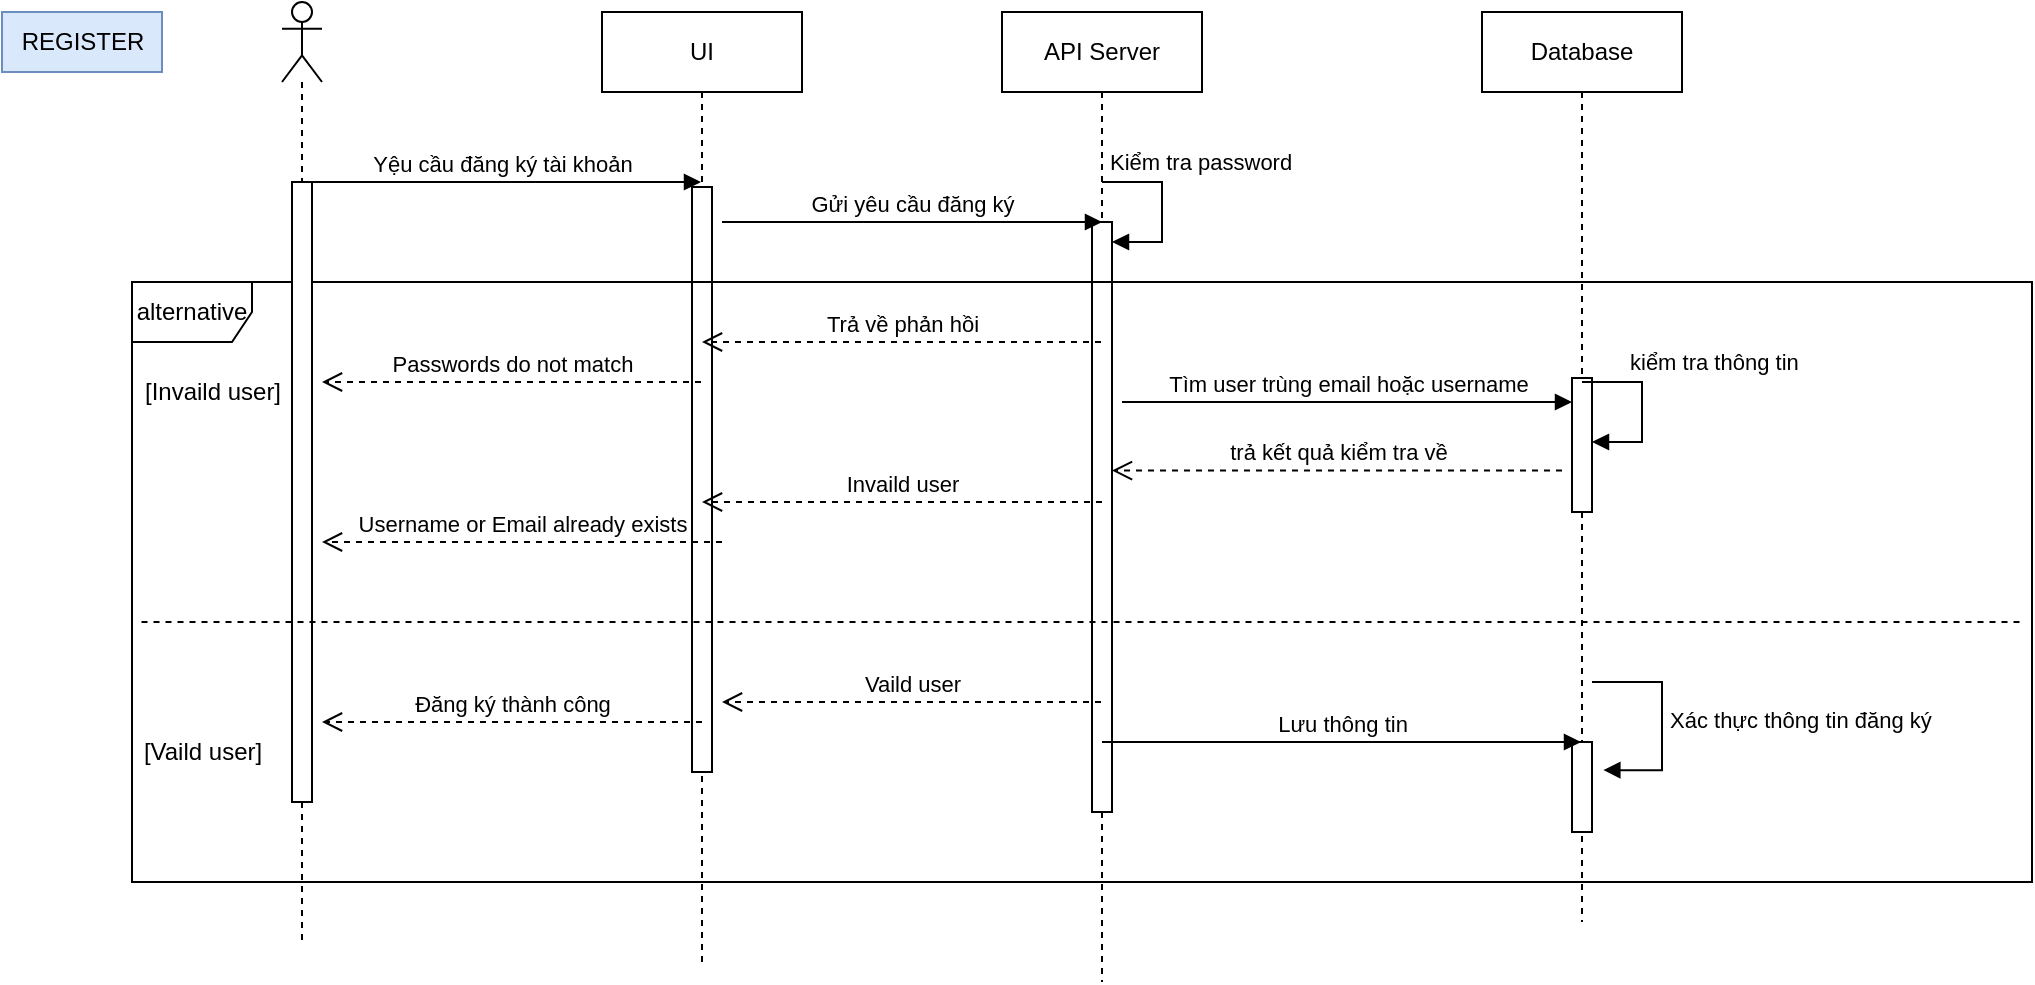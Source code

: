 <mxfile version="24.8.4">
  <diagram name="Trang-1" id="-a8Z6UhnuRNHjZpXbeR-">
    <mxGraphModel dx="1961" dy="526" grid="1" gridSize="10" guides="1" tooltips="1" connect="1" arrows="1" fold="1" page="1" pageScale="1" pageWidth="827" pageHeight="1169" math="0" shadow="0">
      <root>
        <mxCell id="0" />
        <mxCell id="1" parent="0" />
        <mxCell id="4mUNGZykfSJRsMWHa9BW-7" value="REGISTER&lt;br&gt;" style="text;html=1;align=center;verticalAlign=middle;resizable=0;points=[];autosize=1;strokeColor=#6c8ebf;fillColor=#dae8fc;" parent="1" vertex="1">
          <mxGeometry x="-200" y="95" width="80" height="30" as="geometry" />
        </mxCell>
        <mxCell id="4mUNGZykfSJRsMWHa9BW-8" value="" style="shape=umlLifeline;perimeter=lifelinePerimeter;whiteSpace=wrap;html=1;container=1;dropTarget=0;collapsible=0;recursiveResize=0;outlineConnect=0;portConstraint=eastwest;newEdgeStyle={&quot;curved&quot;:0,&quot;rounded&quot;:0};participant=umlActor;" parent="1" vertex="1">
          <mxGeometry x="-60" y="90" width="20" height="470" as="geometry" />
        </mxCell>
        <mxCell id="4mUNGZykfSJRsMWHa9BW-9" value="UI" style="shape=umlLifeline;perimeter=lifelinePerimeter;whiteSpace=wrap;html=1;container=1;dropTarget=0;collapsible=0;recursiveResize=0;outlineConnect=0;portConstraint=eastwest;newEdgeStyle={&quot;curved&quot;:0,&quot;rounded&quot;:0};" parent="1" vertex="1">
          <mxGeometry x="100" y="95" width="100" height="475" as="geometry" />
        </mxCell>
        <mxCell id="4mUNGZykfSJRsMWHa9BW-16" value="" style="html=1;points=[[0,0,0,0,5],[0,1,0,0,-5],[1,0,0,0,5],[1,1,0,0,-5]];perimeter=orthogonalPerimeter;outlineConnect=0;targetShapes=umlLifeline;portConstraint=eastwest;newEdgeStyle={&quot;curved&quot;:0,&quot;rounded&quot;:0};" parent="4mUNGZykfSJRsMWHa9BW-9" vertex="1">
          <mxGeometry x="45" y="87.5" width="10" height="292.5" as="geometry" />
        </mxCell>
        <mxCell id="4mUNGZykfSJRsMWHa9BW-10" value="API Server" style="shape=umlLifeline;perimeter=lifelinePerimeter;whiteSpace=wrap;html=1;container=1;dropTarget=0;collapsible=0;recursiveResize=0;outlineConnect=0;portConstraint=eastwest;newEdgeStyle={&quot;curved&quot;:0,&quot;rounded&quot;:0};" parent="1" vertex="1">
          <mxGeometry x="300" y="95" width="100" height="485" as="geometry" />
        </mxCell>
        <mxCell id="4mUNGZykfSJRsMWHa9BW-56" value="" style="html=1;points=[[0,0,0,0,5],[0,1,0,0,-5],[1,0,0,0,5],[1,1,0,0,-5]];perimeter=orthogonalPerimeter;outlineConnect=0;targetShapes=umlLifeline;portConstraint=eastwest;newEdgeStyle={&quot;curved&quot;:0,&quot;rounded&quot;:0};" parent="4mUNGZykfSJRsMWHa9BW-10" vertex="1">
          <mxGeometry x="45" y="105" width="10" height="295" as="geometry" />
        </mxCell>
        <mxCell id="4mUNGZykfSJRsMWHa9BW-11" value="Database" style="shape=umlLifeline;perimeter=lifelinePerimeter;whiteSpace=wrap;html=1;container=1;dropTarget=0;collapsible=0;recursiveResize=0;outlineConnect=0;portConstraint=eastwest;newEdgeStyle={&quot;curved&quot;:0,&quot;rounded&quot;:0};" parent="1" vertex="1">
          <mxGeometry x="540" y="95" width="100" height="455" as="geometry" />
        </mxCell>
        <mxCell id="4mUNGZykfSJRsMWHa9BW-37" value="" style="html=1;points=[[0,0,0,0,5],[0,1,0,0,-5],[1,0,0,0,5],[1,1,0,0,-5]];perimeter=orthogonalPerimeter;outlineConnect=0;targetShapes=umlLifeline;portConstraint=eastwest;newEdgeStyle={&quot;curved&quot;:0,&quot;rounded&quot;:0};" parent="4mUNGZykfSJRsMWHa9BW-11" vertex="1">
          <mxGeometry x="45" y="365" width="10" height="45" as="geometry" />
        </mxCell>
        <mxCell id="enZPoDcmj9S5zknJX-PJ-5" value="" style="html=1;points=[[0,0,0,0,5],[0,1,0,0,-5],[1,0,0,0,5],[1,1,0,0,-5]];perimeter=orthogonalPerimeter;outlineConnect=0;targetShapes=umlLifeline;portConstraint=eastwest;newEdgeStyle={&quot;curved&quot;:0,&quot;rounded&quot;:0};" vertex="1" parent="4mUNGZykfSJRsMWHa9BW-11">
          <mxGeometry x="45" y="183" width="10" height="67" as="geometry" />
        </mxCell>
        <mxCell id="4mUNGZykfSJRsMWHa9BW-12" value="Yệu cầu đăng ký tài khoản&lt;br&gt;" style="html=1;verticalAlign=bottom;endArrow=block;curved=0;rounded=0;" parent="1" target="4mUNGZykfSJRsMWHa9BW-9" edge="1">
          <mxGeometry width="80" relative="1" as="geometry">
            <mxPoint x="-50" y="180" as="sourcePoint" />
            <mxPoint x="30" y="190" as="targetPoint" />
          </mxGeometry>
        </mxCell>
        <mxCell id="4mUNGZykfSJRsMWHa9BW-13" value="Gửi yêu cầu đăng ký" style="html=1;verticalAlign=bottom;endArrow=block;curved=0;rounded=0;" parent="1" edge="1">
          <mxGeometry width="80" relative="1" as="geometry">
            <mxPoint x="160" y="200" as="sourcePoint" />
            <mxPoint x="350" y="200" as="targetPoint" />
          </mxGeometry>
        </mxCell>
        <mxCell id="4mUNGZykfSJRsMWHa9BW-20" value="Lưu thông tin" style="html=1;verticalAlign=bottom;endArrow=block;curved=0;rounded=0;" parent="1" edge="1" target="4mUNGZykfSJRsMWHa9BW-11">
          <mxGeometry width="80" relative="1" as="geometry">
            <mxPoint x="350" y="460" as="sourcePoint" />
            <mxPoint x="570" y="460" as="targetPoint" />
            <mxPoint as="offset" />
          </mxGeometry>
        </mxCell>
        <mxCell id="4mUNGZykfSJRsMWHa9BW-23" value="alternative" style="shape=umlFrame;whiteSpace=wrap;html=1;pointerEvents=0;" parent="1" vertex="1">
          <mxGeometry x="-135" y="230" width="950" height="300" as="geometry" />
        </mxCell>
        <mxCell id="4mUNGZykfSJRsMWHa9BW-24" value="Invaild user" style="html=1;verticalAlign=bottom;endArrow=open;dashed=1;endSize=8;curved=0;rounded=0;" parent="1" edge="1">
          <mxGeometry relative="1" as="geometry">
            <mxPoint x="350" y="340" as="sourcePoint" />
            <mxPoint x="150" y="340" as="targetPoint" />
          </mxGeometry>
        </mxCell>
        <mxCell id="4mUNGZykfSJRsMWHa9BW-26" value="[Invaild user]" style="text;html=1;align=center;verticalAlign=middle;resizable=0;points=[];autosize=1;strokeColor=none;fillColor=none;" parent="1" vertex="1">
          <mxGeometry x="-140" y="270" width="90" height="30" as="geometry" />
        </mxCell>
        <mxCell id="4mUNGZykfSJRsMWHa9BW-27" value="[Vaild user]" style="text;html=1;align=center;verticalAlign=middle;resizable=0;points=[];autosize=1;strokeColor=none;fillColor=none;" parent="1" vertex="1">
          <mxGeometry x="-140" y="450" width="80" height="30" as="geometry" />
        </mxCell>
        <mxCell id="4mUNGZykfSJRsMWHa9BW-28" value="Vaild user" style="html=1;verticalAlign=bottom;endArrow=open;dashed=1;endSize=8;curved=0;rounded=0;" parent="1" edge="1">
          <mxGeometry relative="1" as="geometry">
            <mxPoint x="349.5" y="440.0" as="sourcePoint" />
            <mxPoint x="160" y="440.0" as="targetPoint" />
          </mxGeometry>
        </mxCell>
        <mxCell id="4mUNGZykfSJRsMWHa9BW-29" value="Username or Email already exists" style="html=1;verticalAlign=bottom;endArrow=open;dashed=1;endSize=8;curved=0;rounded=0;" parent="1" edge="1">
          <mxGeometry relative="1" as="geometry">
            <mxPoint x="160" y="360" as="sourcePoint" />
            <mxPoint x="-40" y="360" as="targetPoint" />
          </mxGeometry>
        </mxCell>
        <mxCell id="4mUNGZykfSJRsMWHa9BW-30" value="Đăng ký thành công" style="html=1;verticalAlign=bottom;endArrow=open;dashed=1;endSize=8;curved=0;rounded=0;" parent="1" edge="1">
          <mxGeometry relative="1" as="geometry">
            <mxPoint x="150" y="450" as="sourcePoint" />
            <mxPoint x="-40" y="450" as="targetPoint" />
          </mxGeometry>
        </mxCell>
        <mxCell id="CPYWnVON4yuFQvjh3AQ9-16" value="kiểm tra thông tin" style="html=1;align=left;spacingLeft=2;endArrow=block;rounded=0;edgeStyle=orthogonalEdgeStyle;curved=0;rounded=0;" parent="1" edge="1">
          <mxGeometry x="-0.529" y="10" relative="1" as="geometry">
            <mxPoint x="590" y="280" as="sourcePoint" />
            <Array as="points">
              <mxPoint x="620" y="310" />
            </Array>
            <mxPoint x="595" y="310" as="targetPoint" />
            <mxPoint as="offset" />
          </mxGeometry>
        </mxCell>
        <mxCell id="4mUNGZykfSJRsMWHa9BW-38" value="Xác thực thông tin đăng ký" style="html=1;align=left;spacingLeft=2;endArrow=block;rounded=0;edgeStyle=orthogonalEdgeStyle;curved=0;rounded=0;" parent="1" edge="1">
          <mxGeometry relative="1" as="geometry">
            <mxPoint x="595" y="430" as="sourcePoint" />
            <Array as="points">
              <mxPoint x="630" y="430" />
              <mxPoint x="630" y="474" />
            </Array>
            <mxPoint x="600.68" y="474.059" as="targetPoint" />
          </mxGeometry>
        </mxCell>
        <mxCell id="EjxNJrz90wuQ06zUwZXa-2" value="Kiểm tra password" style="html=1;align=left;spacingLeft=2;endArrow=block;rounded=0;edgeStyle=orthogonalEdgeStyle;curved=0;rounded=0;" parent="1" edge="1">
          <mxGeometry x="-1" y="10" relative="1" as="geometry">
            <mxPoint x="350" y="180" as="sourcePoint" />
            <Array as="points">
              <mxPoint x="380" y="210" />
            </Array>
            <mxPoint x="355" y="210" as="targetPoint" />
            <mxPoint as="offset" />
          </mxGeometry>
        </mxCell>
        <mxCell id="enZPoDcmj9S5zknJX-PJ-1" value="Trả về phản hồi" style="html=1;verticalAlign=bottom;endArrow=open;dashed=1;endSize=8;curved=0;rounded=0;" edge="1" parent="1">
          <mxGeometry relative="1" as="geometry">
            <mxPoint x="349.5" y="260" as="sourcePoint" />
            <mxPoint x="150" y="260" as="targetPoint" />
          </mxGeometry>
        </mxCell>
        <mxCell id="enZPoDcmj9S5zknJX-PJ-2" value="Passwords do not match" style="html=1;verticalAlign=bottom;endArrow=open;dashed=1;endSize=8;curved=0;rounded=0;" edge="1" parent="1">
          <mxGeometry relative="1" as="geometry">
            <mxPoint x="149.5" y="280" as="sourcePoint" />
            <mxPoint x="-40" y="280" as="targetPoint" />
          </mxGeometry>
        </mxCell>
        <mxCell id="enZPoDcmj9S5zknJX-PJ-3" value="Tìm user trùng email hoặc username" style="html=1;verticalAlign=bottom;endArrow=block;curved=0;rounded=0;" edge="1" parent="1" target="enZPoDcmj9S5zknJX-PJ-5">
          <mxGeometry width="80" relative="1" as="geometry">
            <mxPoint x="360" y="290" as="sourcePoint" />
            <mxPoint x="589.5" y="290" as="targetPoint" />
          </mxGeometry>
        </mxCell>
        <mxCell id="enZPoDcmj9S5zknJX-PJ-8" value="trả kết quả kiểm tra về" style="html=1;verticalAlign=bottom;endArrow=open;dashed=1;endSize=8;curved=0;rounded=0;" edge="1" parent="1">
          <mxGeometry relative="1" as="geometry">
            <mxPoint x="580" y="324.29" as="sourcePoint" />
            <mxPoint x="355" y="324.29" as="targetPoint" />
          </mxGeometry>
        </mxCell>
        <mxCell id="enZPoDcmj9S5zknJX-PJ-9" value="" style="html=1;points=[[0,0,0,0,5],[0,1,0,0,-5],[1,0,0,0,5],[1,1,0,0,-5]];perimeter=orthogonalPerimeter;outlineConnect=0;targetShapes=umlLifeline;portConstraint=eastwest;newEdgeStyle={&quot;curved&quot;:0,&quot;rounded&quot;:0};" vertex="1" parent="1">
          <mxGeometry x="-55" y="180" width="10" height="310" as="geometry" />
        </mxCell>
        <mxCell id="enZPoDcmj9S5zknJX-PJ-10" value="" style="endArrow=none;dashed=1;html=1;rounded=0;exitX=0.005;exitY=0.601;exitDx=0;exitDy=0;exitPerimeter=0;entryX=0.995;entryY=0.601;entryDx=0;entryDy=0;entryPerimeter=0;" edge="1" parent="1">
          <mxGeometry width="50" height="50" relative="1" as="geometry">
            <mxPoint x="-130.25" y="400.0" as="sourcePoint" />
            <mxPoint x="810.25" y="400.0" as="targetPoint" />
          </mxGeometry>
        </mxCell>
      </root>
    </mxGraphModel>
  </diagram>
</mxfile>

